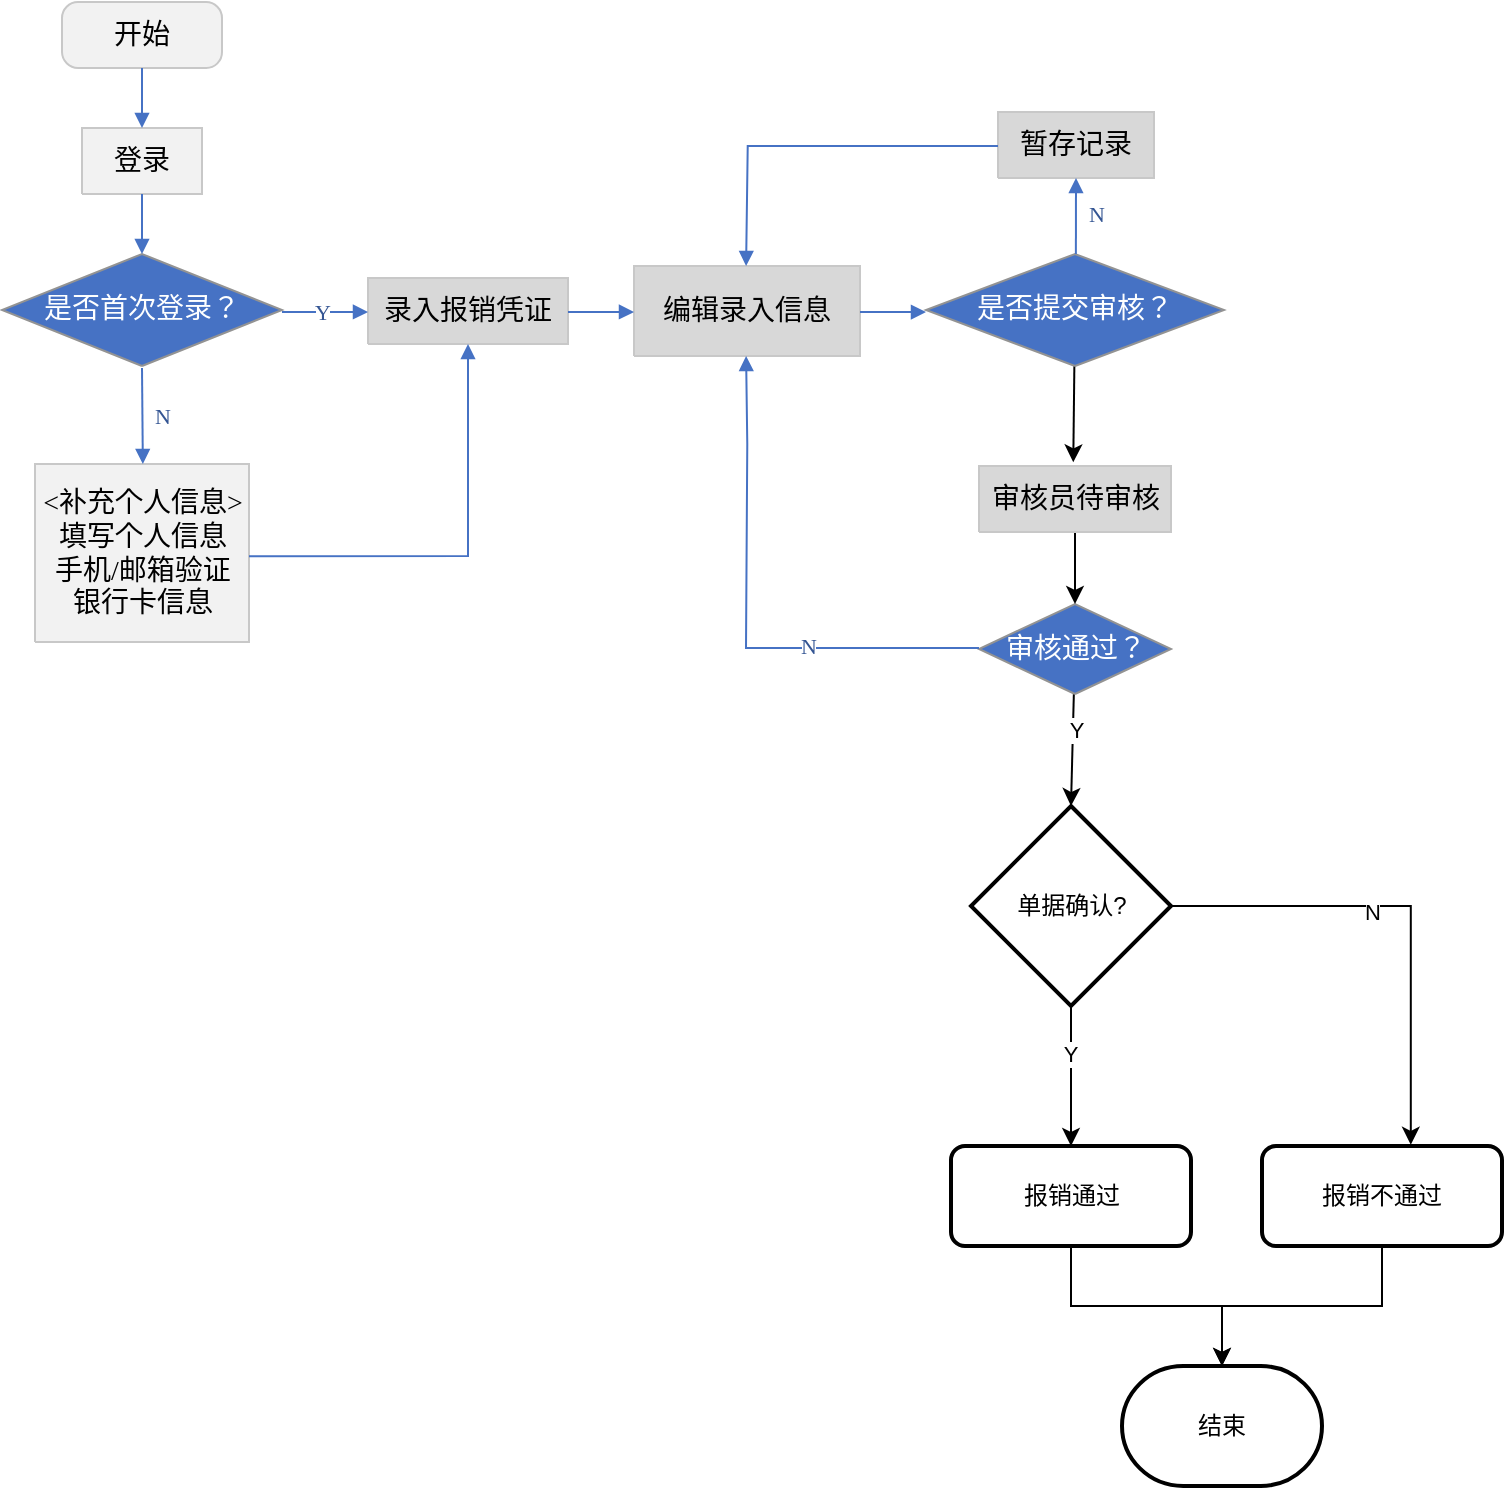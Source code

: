 <mxfile version="13.9.9" type="device"><diagram name="页-1" id="页-1"><mxGraphModel dx="580" dy="599" grid="1" gridSize="10" guides="1" tooltips="1" connect="1" arrows="1" fold="1" page="1" pageScale="1" pageWidth="1169" pageHeight="827" math="0" shadow="0"><root><mxCell id="0"/><mxCell id="1" value="连接线" parent="0"/><mxCell id="2" value="&lt;font style=&quot;font-size: 14px ; font-family: &amp;#34;simsun&amp;#34; ; color: #000000 ; direction: ltr ; letter-spacing: 0px ; line-height: 120% ; opacity: 1&quot;&gt;开始&lt;br&gt;&lt;/font&gt;" style="verticalAlign=middle;align=center;vsdxID=1;fillColor=#f2f2f2;gradientColor=none;shape=stencil(vZTbDoIwDIafZpcQ2FDhGvE9FhmwOBkpU/DtHRkop5mYEO56+Nbmb7oiEtcFrRjCXq1A3ljDU1UgckYY87JgwJW2EEkQiTMJLAf5KFPjV7QjO+sun12F1rzzve4J9l6Da/yLYQUvR2y0GUvhqnMwsG4YGRp6HJNPqJ0WGAqeDm4Y9IRDW147IBVVXJYm39OCQs4c3c7JBM0nqbphrFqEV8XMm+PA9Y92PcNMYYFbpuPtJWS1r0XyFuS/c7GNeYfR2NbLosT1/YWYIEDTlV39Arvs66/Pp43vNci4EOaYjPPz66FD5vKQ5A0=);strokeColor=#c8c8c8;labelBackgroundColor=none;rounded=0;html=1;whiteSpace=wrap;" parent="1" vertex="1"><mxGeometry x="220" y="68" width="80" height="33" as="geometry"/></mxCell><mxCell id="3" value="&lt;font style=&quot;font-size:14px;font-family:SimSun;color:#000000;direction:ltr;letter-spacing:0px;line-height:120%;opacity:1&quot;&gt;登录&lt;br/&gt;&lt;/font&gt;" style="verticalAlign=middle;align=center;vsdxID=2;fillColor=#f2f2f2;gradientColor=none;shape=stencil(nZBLDoAgDERP0z3SIyjew0SURgSD+Lu9kMZoXLhwN9O+tukAlrNpJg1SzDH4QW/URgNYgZTkjA4UkwJUgGXng+6DX1zLfmoymdXo17xh5zmRJ6Q42BWCfc2oJfdAr+Yv+AP9Cb7OJ3H/2JG1HNGz/84klThPVCc=);strokeColor=#c8c8c8;labelBackgroundColor=none;rounded=0;html=1;whiteSpace=wrap;" parent="1" vertex="1"><mxGeometry x="230" y="131" width="60" height="33" as="geometry"/></mxCell><mxCell id="4" value="&lt;font style=&quot;font-size: 14px ; font-family: &amp;#34;simsun&amp;#34; ; color: #feffff ; direction: ltr ; letter-spacing: 0px ; line-height: 120% ; opacity: 1&quot;&gt;是否首次登录？&lt;br&gt;&lt;/font&gt;" style="verticalAlign=middle;align=center;vsdxID=3;fillColor=#4672c4;gradientColor=none;shape=stencil(nZBNDoUgDIRP0z3SeAKf3sNElEYEg/h3+wdpjIaFC3cz9OukDGC16HZWIMUSvBvVTl3QgD+QkqxWnkJUgDVg1TuvBu9W27Gf20QmNbktJRy8V4q0IsXJthDsG2YN2Qd7DS+4fGGz3Bfyc2Z2axT3J3syhjt6zvNS4hMXivUf);strokeColor=#939393;labelBackgroundColor=none;rounded=0;html=1;whiteSpace=wrap;" parent="1" vertex="1"><mxGeometry x="190" y="194" width="140" height="56" as="geometry"/></mxCell><mxCell id="5" value="&lt;font style=&quot;font-size: 14px ; font-family: &amp;#34;simsun&amp;#34; ; color: #000000 ; direction: ltr ; letter-spacing: 0px ; line-height: 120% ; opacity: 1&quot;&gt;&amp;lt;补充个人信息&amp;gt;&lt;br&gt;填写个人信息&lt;br&gt;手机/邮箱验证&lt;br&gt;银行卡信息&lt;br&gt;&lt;/font&gt;" style="verticalAlign=middle;align=center;vsdxID=4;fillColor=#f2f2f2;gradientColor=none;shape=stencil(nZBLDoAgDERP0z3SIyjew0SURgSD+Lu9kMZoXLhwN9O+tukAlrNpJg1SzDH4QW/URgNYgZTkjA4UkwJUgGXng+6DX1zLfmoymdXo17xh5zmRJ6Q42BWCfc2oJfdAr+Yv+AP9Cb7OJ3H/2JG1HNGz/84klThPVCc=);strokeColor=#c8c8c8;labelBackgroundColor=none;rounded=0;html=1;whiteSpace=wrap;" parent="1" vertex="1"><mxGeometry x="206.5" y="299" width="107" height="89" as="geometry"/></mxCell><mxCell id="6" value="&lt;font style=&quot;font-size:14px;font-family:SimSun;color:#000000;direction:ltr;letter-spacing:0px;line-height:120%;opacity:1&quot;&gt;录入报销凭证&lt;br/&gt;&lt;/font&gt;" style="verticalAlign=middle;align=center;vsdxID=5;fillColor=#d8d8d8;gradientColor=none;shape=stencil(nZBLDoAgDERP0z3SIyjew0SURgSD+Lu9kMZoXLhwN9O+tukAlrNpJg1SzDH4QW/URgNYgZTkjA4UkwJUgGXng+6DX1zLfmoymdXo17xh5zmRJ6Q42BWCfc2oJfdAr+Yv+AP9Cb7OJ3H/2JG1HNGz/84klThPVCc=);strokeColor=#c8c8c8;labelBackgroundColor=none;rounded=0;html=1;whiteSpace=wrap;" parent="1" vertex="1"><mxGeometry x="373" y="206" width="100" height="33" as="geometry"/></mxCell><mxCell id="7" value="&lt;font style=&quot;font-size:14px;font-family:SimSun;color:#000000;direction:ltr;letter-spacing:0px;line-height:120%;opacity:1&quot;&gt;编辑录入信息&lt;br/&gt;&lt;/font&gt;" style="verticalAlign=middle;align=center;vsdxID=40;fillColor=#d8d8d8;gradientColor=none;shape=stencil(nZBLDoAgDERP0z3SIyjew0SURgSD+Lu9kMZoXLhwN9O+tukAlrNpJg1SzDH4QW/URgNYgZTkjA4UkwJUgGXng+6DX1zLfmoymdXo17xh5zmRJ6Q42BWCfc2oJfdAr+Yv+AP9Cb7OJ3H/2JG1HNGz/84klThPVCc=);strokeColor=#c8c8c8;labelBackgroundColor=none;rounded=0;html=1;whiteSpace=wrap;" parent="1" vertex="1"><mxGeometry x="506" y="200" width="113" height="45" as="geometry"/></mxCell><mxCell id="FnvuJDu-zQuuPJZl_R5Z-49" style="edgeStyle=none;rounded=0;orthogonalLoop=1;jettySize=auto;html=1;entryX=0.491;entryY=-0.055;entryDx=0;entryDy=0;entryPerimeter=0;startArrow=none;startFill=0;" parent="1" source="8" target="12" edge="1"><mxGeometry relative="1" as="geometry"/></mxCell><mxCell id="8" value="&lt;font style=&quot;font-size:14px;font-family:SimSun;color:#feffff;direction:ltr;letter-spacing:0px;line-height:120%;opacity:1&quot;&gt;是否提交审核？&lt;br/&gt;&lt;/font&gt;" style="verticalAlign=middle;align=center;vsdxID=41;fillColor=#4672c4;gradientColor=none;shape=stencil(nZBNDoUgDIRP0z3SeAKf3sNElEYEg/h3+wdpjIaFC3cz9OukDGC16HZWIMUSvBvVTl3QgD+QkqxWnkJUgDVg1TuvBu9W27Gf20QmNbktJRy8V4q0IsXJthDsG2YN2Qd7DS+4fGGz3Bfyc2Z2axT3J3syhjt6zvNS4hMXivUf);strokeColor=#939393;labelBackgroundColor=none;rounded=0;html=1;whiteSpace=wrap;" parent="1" vertex="1"><mxGeometry x="652" y="194" width="149" height="56" as="geometry"/></mxCell><mxCell id="9" value="&lt;font style=&quot;font-size:14px;font-family:SimSun;color:#000000;direction:ltr;letter-spacing:0px;line-height:120%;opacity:1&quot;&gt;暂存记录&lt;br/&gt;&lt;/font&gt;" style="verticalAlign=middle;align=center;vsdxID=45;fillColor=#d8d8d8;gradientColor=none;shape=stencil(nZBLDoAgDERP0z3SIyjew0SURgSD+Lu9kMZoXLhwN9O+tukAlrNpJg1SzDH4QW/URgNYgZTkjA4UkwJUgGXng+6DX1zLfmoymdXo17xh5zmRJ6Q42BWCfc2oJfdAr+Yv+AP9Cb7OJ3H/2JG1HNGz/84klThPVCc=);strokeColor=#c8c8c8;labelBackgroundColor=none;rounded=0;html=1;whiteSpace=wrap;" parent="1" vertex="1"><mxGeometry x="688" y="123" width="78" height="33" as="geometry"/></mxCell><mxCell id="FnvuJDu-zQuuPJZl_R5Z-55" style="edgeStyle=none;rounded=0;orthogonalLoop=1;jettySize=auto;html=1;entryX=0.5;entryY=0;entryDx=0;entryDy=0;entryPerimeter=0;startArrow=none;startFill=0;" parent="1" source="11" target="FnvuJDu-zQuuPJZl_R5Z-44" edge="1"><mxGeometry relative="1" as="geometry"/></mxCell><mxCell id="FnvuJDu-zQuuPJZl_R5Z-63" value="Y" style="edgeLabel;html=1;align=center;verticalAlign=middle;resizable=0;points=[];" parent="FnvuJDu-zQuuPJZl_R5Z-55" vertex="1" connectable="0"><mxGeometry x="-0.372" y="1" relative="1" as="geometry"><mxPoint as="offset"/></mxGeometry></mxCell><mxCell id="11" value="&lt;font style=&quot;font-size:14px;font-family:SimSun;color:#feffff;direction:ltr;letter-spacing:0px;line-height:120%;opacity:1&quot;&gt;审核通过？&lt;br/&gt;&lt;/font&gt;" style="verticalAlign=middle;align=center;vsdxID=52;fillColor=#4672c4;gradientColor=none;shape=stencil(nZBNDoUgDIRP0z3SeAKf3sNElEYEg/h3+wdpjIaFC3cz9OukDGC16HZWIMUSvBvVTl3QgD+QkqxWnkJUgDVg1TuvBu9W27Gf20QmNbktJRy8V4q0IsXJthDsG2YN2Qd7DS+4fGGz3Bfyc2Z2axT3J3syhjt6zvNS4hMXivUf);strokeColor=#939393;labelBackgroundColor=none;rounded=0;html=1;whiteSpace=wrap;" parent="1" vertex="1"><mxGeometry x="678.5" y="369" width="96" height="45" as="geometry"/></mxCell><mxCell id="FnvuJDu-zQuuPJZl_R5Z-52" style="edgeStyle=none;rounded=0;orthogonalLoop=1;jettySize=auto;html=1;startArrow=none;startFill=0;" parent="1" source="12" target="11" edge="1"><mxGeometry relative="1" as="geometry"/></mxCell><mxCell id="12" value="&lt;font style=&quot;font-size: 14px ; font-family: &amp;#34;simsun&amp;#34; ; color: #000000 ; direction: ltr ; letter-spacing: 0px ; line-height: 120% ; opacity: 1&quot;&gt;审核员待审核&lt;br&gt;&lt;/font&gt;" style="verticalAlign=middle;align=center;vsdxID=55;fillColor=#d8d8d8;gradientColor=none;shape=stencil(nZBLDoAgDERP0z3SIyjew0SURgSD+Lu9kMZoXLhwN9O+tukAlrNpJg1SzDH4QW/URgNYgZTkjA4UkwJUgGXng+6DX1zLfmoymdXo17xh5zmRJ6Q42BWCfc2oJfdAr+Yv+AP9Cb7OJ3H/2JG1HNGz/84klThPVCc=);strokeColor=#c8c8c8;labelBackgroundColor=none;rounded=0;html=1;whiteSpace=wrap;" parent="1" vertex="1"><mxGeometry x="678.5" y="300" width="96" height="33" as="geometry"/></mxCell><mxCell id="18" style="vsdxID=12;edgeStyle=none;startArrow=none;endArrow=block;startSize=5;endSize=5;strokeColor=#4672c4;spacingTop=0;spacingBottom=0;spacingLeft=0;spacingRight=0;verticalAlign=middle;html=1;labelBackgroundColor=#ffffff;rounded=0;exitX=1;exitY=0.518;exitDx=0;exitDy=0;exitPerimeter=0;entryX=0.5;entryY=1;entryDx=0;entryDy=0;entryPerimeter=0;" parent="1" source="5" target="6" edge="1"><mxGeometry relative="1" as="geometry"><mxPoint as="offset"/><Array as="points"><mxPoint x="423" y="345"/></Array></mxGeometry></mxCell><mxCell id="19" style="vsdxID=8;edgeStyle=none;startArrow=none;endArrow=block;startSize=5;endSize=5;strokeColor=#4672c4;spacingTop=0;spacingBottom=0;spacingLeft=0;spacingRight=0;verticalAlign=middle;html=1;labelBackgroundColor=#ffffff;rounded=0;exitX=0.5;exitY=1;exitDx=0;exitDy=0;exitPerimeter=0;entryX=0.5;entryY=0;entryDx=0;entryDy=0;entryPerimeter=0;" parent="1" source="2" target="3" edge="1"><mxGeometry relative="1" as="geometry"><mxPoint x="10" as="offset"/><Array as="points"/></mxGeometry></mxCell><mxCell id="20" style="vsdxID=9;edgeStyle=none;startArrow=none;endArrow=block;startSize=5;endSize=5;strokeColor=#4672c4;spacingTop=0;spacingBottom=0;spacingLeft=0;spacingRight=0;verticalAlign=middle;html=1;labelBackgroundColor=#ffffff;rounded=0;exitX=0.5;exitY=1;exitDx=0;exitDy=0;exitPerimeter=0;entryX=0.5;entryY=0;entryDx=0;entryDy=0;entryPerimeter=0;" parent="1" source="3" target="4" edge="1"><mxGeometry relative="1" as="geometry"><mxPoint x="10" as="offset"/><Array as="points"/></mxGeometry></mxCell><mxCell id="21" value="&lt;font style=&quot;font-size:11px;font-family:SimSun;color:#345593;direction:ltr;letter-spacing:0px;line-height:120%;opacity:1&quot;&gt;N&lt;br/&gt;&lt;/font&gt;" style="vsdxID=10;edgeStyle=none;startArrow=none;endArrow=block;startSize=5;endSize=5;strokeColor=#4672c4;spacingTop=0;spacingBottom=0;spacingLeft=0;spacingRight=0;verticalAlign=middle;html=1;labelBackgroundColor=#ffffff;rounded=0;align=center;exitX=0.5;exitY=1.018;exitDx=0;exitDy=0;exitPerimeter=0;entryX=0.504;entryY=0;entryDx=0;entryDy=0;entryPerimeter=0;" parent="1" source="4" target="5" edge="1"><mxGeometry relative="1" as="geometry"><mxPoint x="10" as="offset"/><Array as="points"/></mxGeometry></mxCell><mxCell id="22" value="&lt;font style=&quot;font-size:11px;font-family:SimSun;color:#345593;direction:ltr;letter-spacing:0px;line-height:120%;opacity:1&quot;&gt;Y&lt;br/&gt;&lt;/font&gt;" style="vsdxID=11;edgeStyle=none;startArrow=none;endArrow=block;startSize=5;endSize=5;strokeColor=#4672c4;spacingTop=0;spacingBottom=0;spacingLeft=0;spacingRight=0;verticalAlign=middle;html=1;labelBackgroundColor=#ffffff;rounded=0;align=center;exitX=1;exitY=0.518;exitDx=0;exitDy=0;exitPerimeter=0;entryX=0;entryY=0.515;entryDx=0;entryDy=0;entryPerimeter=0;" parent="1" source="4" target="6" edge="1"><mxGeometry relative="1" as="geometry"><mxPoint x="-1" as="offset"/><Array as="points"/></mxGeometry></mxCell><mxCell id="28" value="&lt;font style=&quot;font-size:11px;font-family:SimSun;color:#345593;direction:ltr;letter-spacing:0px;line-height:120%;opacity:1&quot;&gt;N&lt;br/&gt;&lt;/font&gt;" style="vsdxID=54;edgeStyle=none;startArrow=none;endArrow=block;startSize=5;endSize=5;strokeColor=#4672c4;spacingTop=0;spacingBottom=0;spacingLeft=0;spacingRight=0;verticalAlign=middle;html=1;labelBackgroundColor=#ffffff;rounded=0;align=center;exitX=0;exitY=0.489;exitDx=0;exitDy=0;exitPerimeter=0;entryX=0.496;entryY=1;entryDx=0;entryDy=0;entryPerimeter=0;" parent="1" source="11" target="7" edge="1"><mxGeometry x="-0.349" y="-1" relative="1" as="geometry"><mxPoint as="offset"/><Array as="points"><mxPoint x="562" y="391"/><mxPoint x="562.64" y="289"/></Array></mxGeometry></mxCell><mxCell id="30" style="vsdxID=47;edgeStyle=none;startArrow=none;endArrow=block;startSize=5;endSize=5;strokeColor=#4672c4;spacingTop=0;spacingBottom=0;spacingLeft=0;spacingRight=0;verticalAlign=middle;html=1;labelBackgroundColor=#ffffff;rounded=0;exitX=0;exitY=0.515;exitDx=0;exitDy=0;exitPerimeter=0;entryX=0.496;entryY=0;entryDx=0;entryDy=0;entryPerimeter=0;" parent="1" source="9" target="7" edge="1"><mxGeometry relative="1" as="geometry"><mxPoint as="offset"/><Array as="points"><mxPoint x="562.86" y="140"/></Array></mxGeometry></mxCell><mxCell id="31" value="&lt;font style=&quot;font-size:11px;font-family:SimSun;color:#345593;direction:ltr;letter-spacing:0px;line-height:120%;opacity:1&quot;&gt;N&lt;br/&gt;&lt;/font&gt;" style="vsdxID=46;edgeStyle=none;startArrow=none;endArrow=block;startSize=5;endSize=5;strokeColor=#4672c4;spacingTop=0;spacingBottom=0;spacingLeft=0;spacingRight=0;verticalAlign=middle;html=1;labelBackgroundColor=#ffffff;rounded=0;align=center;exitX=0.503;exitY=0;exitDx=0;exitDy=0;exitPerimeter=0;entryX=0.5;entryY=1;entryDx=0;entryDy=0;entryPerimeter=0;" parent="1" source="8" target="9" edge="1"><mxGeometry relative="1" as="geometry"><mxPoint x="10" y="-1" as="offset"/><Array as="points"/></mxGeometry></mxCell><mxCell id="32" style="vsdxID=43;edgeStyle=none;startArrow=none;endArrow=block;startSize=5;endSize=5;strokeColor=#4672c4;spacingTop=0;spacingBottom=0;spacingLeft=0;spacingRight=0;verticalAlign=middle;html=1;labelBackgroundColor=#ffffff;rounded=0;exitX=1;exitY=0.511;exitDx=0;exitDy=0;exitPerimeter=0;entryX=0;entryY=0.518;entryDx=0;entryDy=0;entryPerimeter=0;" parent="1" source="7" target="8" edge="1"><mxGeometry relative="1" as="geometry"><mxPoint as="offset"/><Array as="points"/></mxGeometry></mxCell><mxCell id="33" style="vsdxID=42;edgeStyle=none;startArrow=none;endArrow=block;startSize=5;endSize=5;strokeColor=#4672c4;spacingTop=0;spacingBottom=0;spacingLeft=0;spacingRight=0;verticalAlign=middle;html=1;labelBackgroundColor=#ffffff;rounded=0;exitX=1;exitY=0.515;exitDx=0;exitDy=0;exitPerimeter=0;entryX=0;entryY=0.511;entryDx=0;entryDy=0;entryPerimeter=0;" parent="1" source="6" target="7" edge="1"><mxGeometry relative="1" as="geometry"><mxPoint as="offset"/><Array as="points"/></mxGeometry></mxCell><mxCell id="FnvuJDu-zQuuPJZl_R5Z-47" style="edgeStyle=none;rounded=0;orthogonalLoop=1;jettySize=auto;html=1;exitX=0.5;exitY=1;exitDx=0;exitDy=0;exitPerimeter=0;startArrow=none;startFill=0;" parent="1" source="FnvuJDu-zQuuPJZl_R5Z-44" target="FnvuJDu-zQuuPJZl_R5Z-46" edge="1"><mxGeometry relative="1" as="geometry"/></mxCell><mxCell id="FnvuJDu-zQuuPJZl_R5Z-62" value="Y" style="edgeLabel;html=1;align=center;verticalAlign=middle;resizable=0;points=[];" parent="FnvuJDu-zQuuPJZl_R5Z-47" vertex="1" connectable="0"><mxGeometry x="-0.326" y="-1" relative="1" as="geometry"><mxPoint as="offset"/></mxGeometry></mxCell><mxCell id="FnvuJDu-zQuuPJZl_R5Z-59" style="edgeStyle=orthogonalEdgeStyle;rounded=0;orthogonalLoop=1;jettySize=auto;html=1;exitX=1;exitY=0.5;exitDx=0;exitDy=0;exitPerimeter=0;entryX=0.62;entryY=-0.012;entryDx=0;entryDy=0;entryPerimeter=0;startArrow=none;startFill=0;" parent="1" source="FnvuJDu-zQuuPJZl_R5Z-44" target="FnvuJDu-zQuuPJZl_R5Z-58" edge="1"><mxGeometry relative="1" as="geometry"/></mxCell><mxCell id="FnvuJDu-zQuuPJZl_R5Z-60" value="N" style="edgeLabel;html=1;align=center;verticalAlign=middle;resizable=0;points=[];" parent="FnvuJDu-zQuuPJZl_R5Z-59" vertex="1" connectable="0"><mxGeometry x="-0.166" y="-3" relative="1" as="geometry"><mxPoint as="offset"/></mxGeometry></mxCell><mxCell id="FnvuJDu-zQuuPJZl_R5Z-44" value="&lt;span&gt;单据确认?&lt;/span&gt;" style="strokeWidth=2;html=1;shape=mxgraph.flowchart.decision;whiteSpace=wrap;" parent="1" vertex="1"><mxGeometry x="674.5" y="470" width="100" height="100" as="geometry"/></mxCell><mxCell id="FnvuJDu-zQuuPJZl_R5Z-65" style="edgeStyle=orthogonalEdgeStyle;rounded=0;orthogonalLoop=1;jettySize=auto;html=1;startArrow=none;startFill=0;" parent="1" source="FnvuJDu-zQuuPJZl_R5Z-46" target="FnvuJDu-zQuuPJZl_R5Z-64" edge="1"><mxGeometry relative="1" as="geometry"/></mxCell><mxCell id="FnvuJDu-zQuuPJZl_R5Z-46" value="报销通过" style="rounded=1;whiteSpace=wrap;html=1;absoluteArcSize=1;arcSize=14;strokeWidth=2;" parent="1" vertex="1"><mxGeometry x="664.5" y="640" width="120" height="50" as="geometry"/></mxCell><mxCell id="FnvuJDu-zQuuPJZl_R5Z-66" style="edgeStyle=orthogonalEdgeStyle;rounded=0;orthogonalLoop=1;jettySize=auto;html=1;entryX=0.5;entryY=0;entryDx=0;entryDy=0;entryPerimeter=0;startArrow=none;startFill=0;" parent="1" source="FnvuJDu-zQuuPJZl_R5Z-58" target="FnvuJDu-zQuuPJZl_R5Z-64" edge="1"><mxGeometry relative="1" as="geometry"/></mxCell><mxCell id="FnvuJDu-zQuuPJZl_R5Z-58" value="报销不通过" style="rounded=1;whiteSpace=wrap;html=1;absoluteArcSize=1;arcSize=14;strokeWidth=2;" parent="1" vertex="1"><mxGeometry x="820" y="640" width="120" height="50" as="geometry"/></mxCell><mxCell id="FnvuJDu-zQuuPJZl_R5Z-64" value="结束" style="strokeWidth=2;html=1;shape=mxgraph.flowchart.terminator;whiteSpace=wrap;" parent="1" vertex="1"><mxGeometry x="750" y="750" width="100" height="60" as="geometry"/></mxCell></root></mxGraphModel></diagram></mxfile>